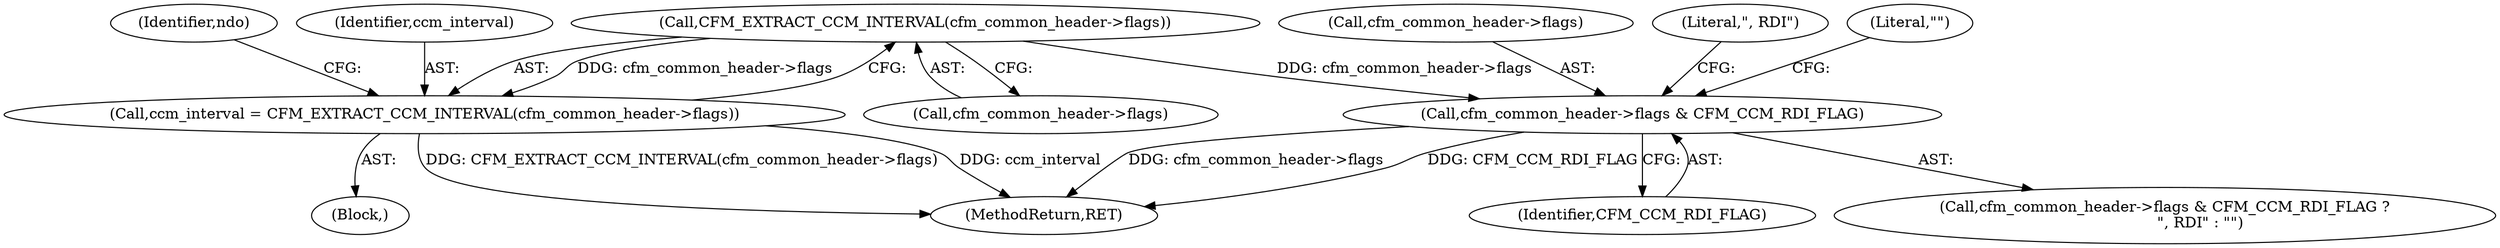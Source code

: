 digraph "0_tcpdump_5d340a5ca6e420a70297cdbdf777333f18bfdab7_0@pointer" {
"1000303" [label="(Call,CFM_EXTRACT_CCM_INTERVAL(cfm_common_header->flags))"];
"1000301" [label="(Call,ccm_interval = CFM_EXTRACT_CCM_INTERVAL(cfm_common_header->flags))"];
"1000315" [label="(Call,cfm_common_header->flags & CFM_CCM_RDI_FLAG)"];
"1000309" [label="(Identifier,ndo)"];
"1000301" [label="(Call,ccm_interval = CFM_EXTRACT_CCM_INTERVAL(cfm_common_header->flags))"];
"1000320" [label="(Literal,\", RDI\")"];
"1000321" [label="(Literal,\"\")"];
"1001180" [label="(MethodReturn,RET)"];
"1000254" [label="(Block,)"];
"1000315" [label="(Call,cfm_common_header->flags & CFM_CCM_RDI_FLAG)"];
"1000302" [label="(Identifier,ccm_interval)"];
"1000314" [label="(Call,cfm_common_header->flags & CFM_CCM_RDI_FLAG ?\n               \", RDI\" : \"\")"];
"1000303" [label="(Call,CFM_EXTRACT_CCM_INTERVAL(cfm_common_header->flags))"];
"1000304" [label="(Call,cfm_common_header->flags)"];
"1000316" [label="(Call,cfm_common_header->flags)"];
"1000319" [label="(Identifier,CFM_CCM_RDI_FLAG)"];
"1000303" -> "1000301"  [label="AST: "];
"1000303" -> "1000304"  [label="CFG: "];
"1000304" -> "1000303"  [label="AST: "];
"1000301" -> "1000303"  [label="CFG: "];
"1000303" -> "1000301"  [label="DDG: cfm_common_header->flags"];
"1000303" -> "1000315"  [label="DDG: cfm_common_header->flags"];
"1000301" -> "1000254"  [label="AST: "];
"1000302" -> "1000301"  [label="AST: "];
"1000309" -> "1000301"  [label="CFG: "];
"1000301" -> "1001180"  [label="DDG: CFM_EXTRACT_CCM_INTERVAL(cfm_common_header->flags)"];
"1000301" -> "1001180"  [label="DDG: ccm_interval"];
"1000315" -> "1000314"  [label="AST: "];
"1000315" -> "1000319"  [label="CFG: "];
"1000316" -> "1000315"  [label="AST: "];
"1000319" -> "1000315"  [label="AST: "];
"1000320" -> "1000315"  [label="CFG: "];
"1000321" -> "1000315"  [label="CFG: "];
"1000315" -> "1001180"  [label="DDG: cfm_common_header->flags"];
"1000315" -> "1001180"  [label="DDG: CFM_CCM_RDI_FLAG"];
}
